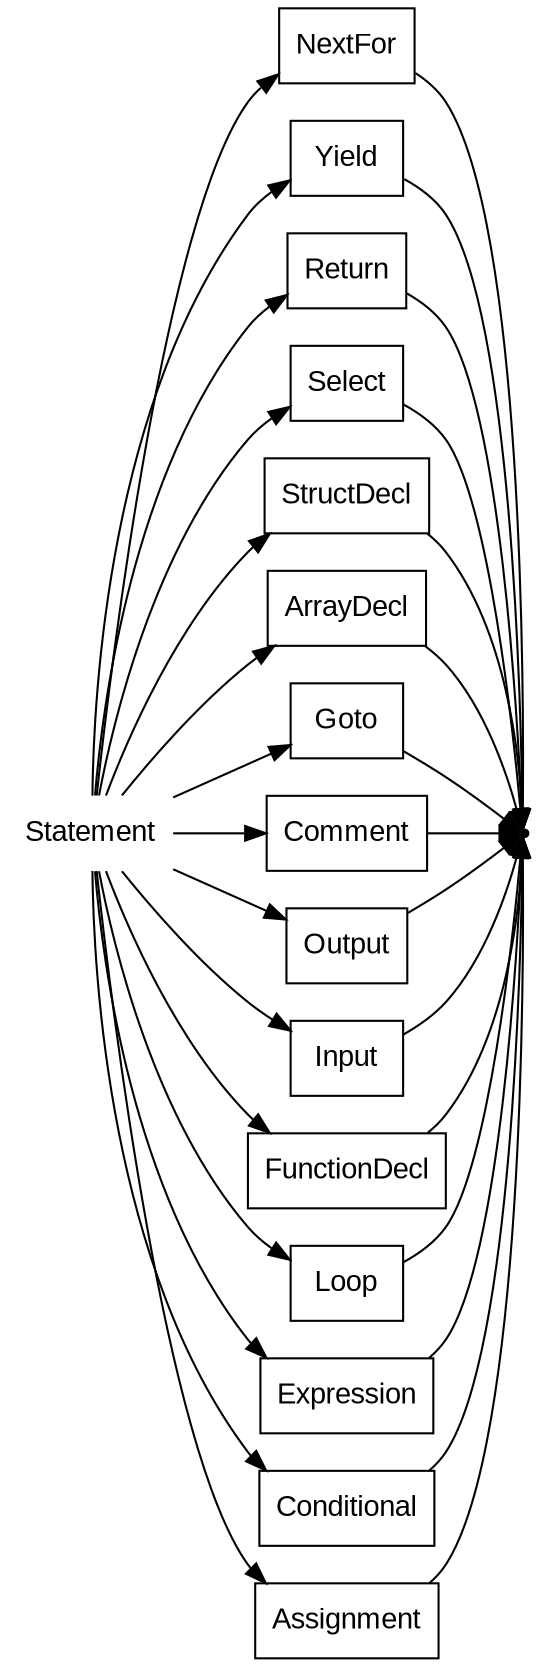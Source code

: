 digraph STATEMENT {
  rankdir=LR;
  node [fontname="Arial"];
  start [label="Statement" shape=plaintext];
  end [label="" shape=point];
  A [label="NextFor" shape=box];
  B [label="Yield" shape=box];
  C [label="Return" shape=box];
  D [label="Select" shape=box];
  E [label="StructDecl" shape=box];
  F [label="ArrayDecl" shape=box];
  G [label="Goto" shape=box];
  H [label="Comment" shape=box];
  I [label="Output" shape=box];
  J [label="Input" shape=box];
  K [label="FunctionDecl" shape=box];
  L [label="Loop" shape=box];
  M [label="Expression" shape=box];
  N [label="Conditional" shape=box];
  O [label="Assignment" shape=box];
  start -> O;
  start -> N;
  start -> M;
  start -> L;
  start -> K;
  start -> J;
  start -> I;
  start -> H;
  start -> G;
  start -> F;
  start -> E;
  start -> D;
  start -> C;
  start -> B;
  start -> A;
  A -> end;
  B -> end;
  C -> end;
  D -> end;
  E -> end;
  F -> end;
  G -> end;
  H -> end;
  I -> end;
  J -> end;
  K -> end;
  L -> end;
  M -> end;
  N -> end;
  O -> end;
}
